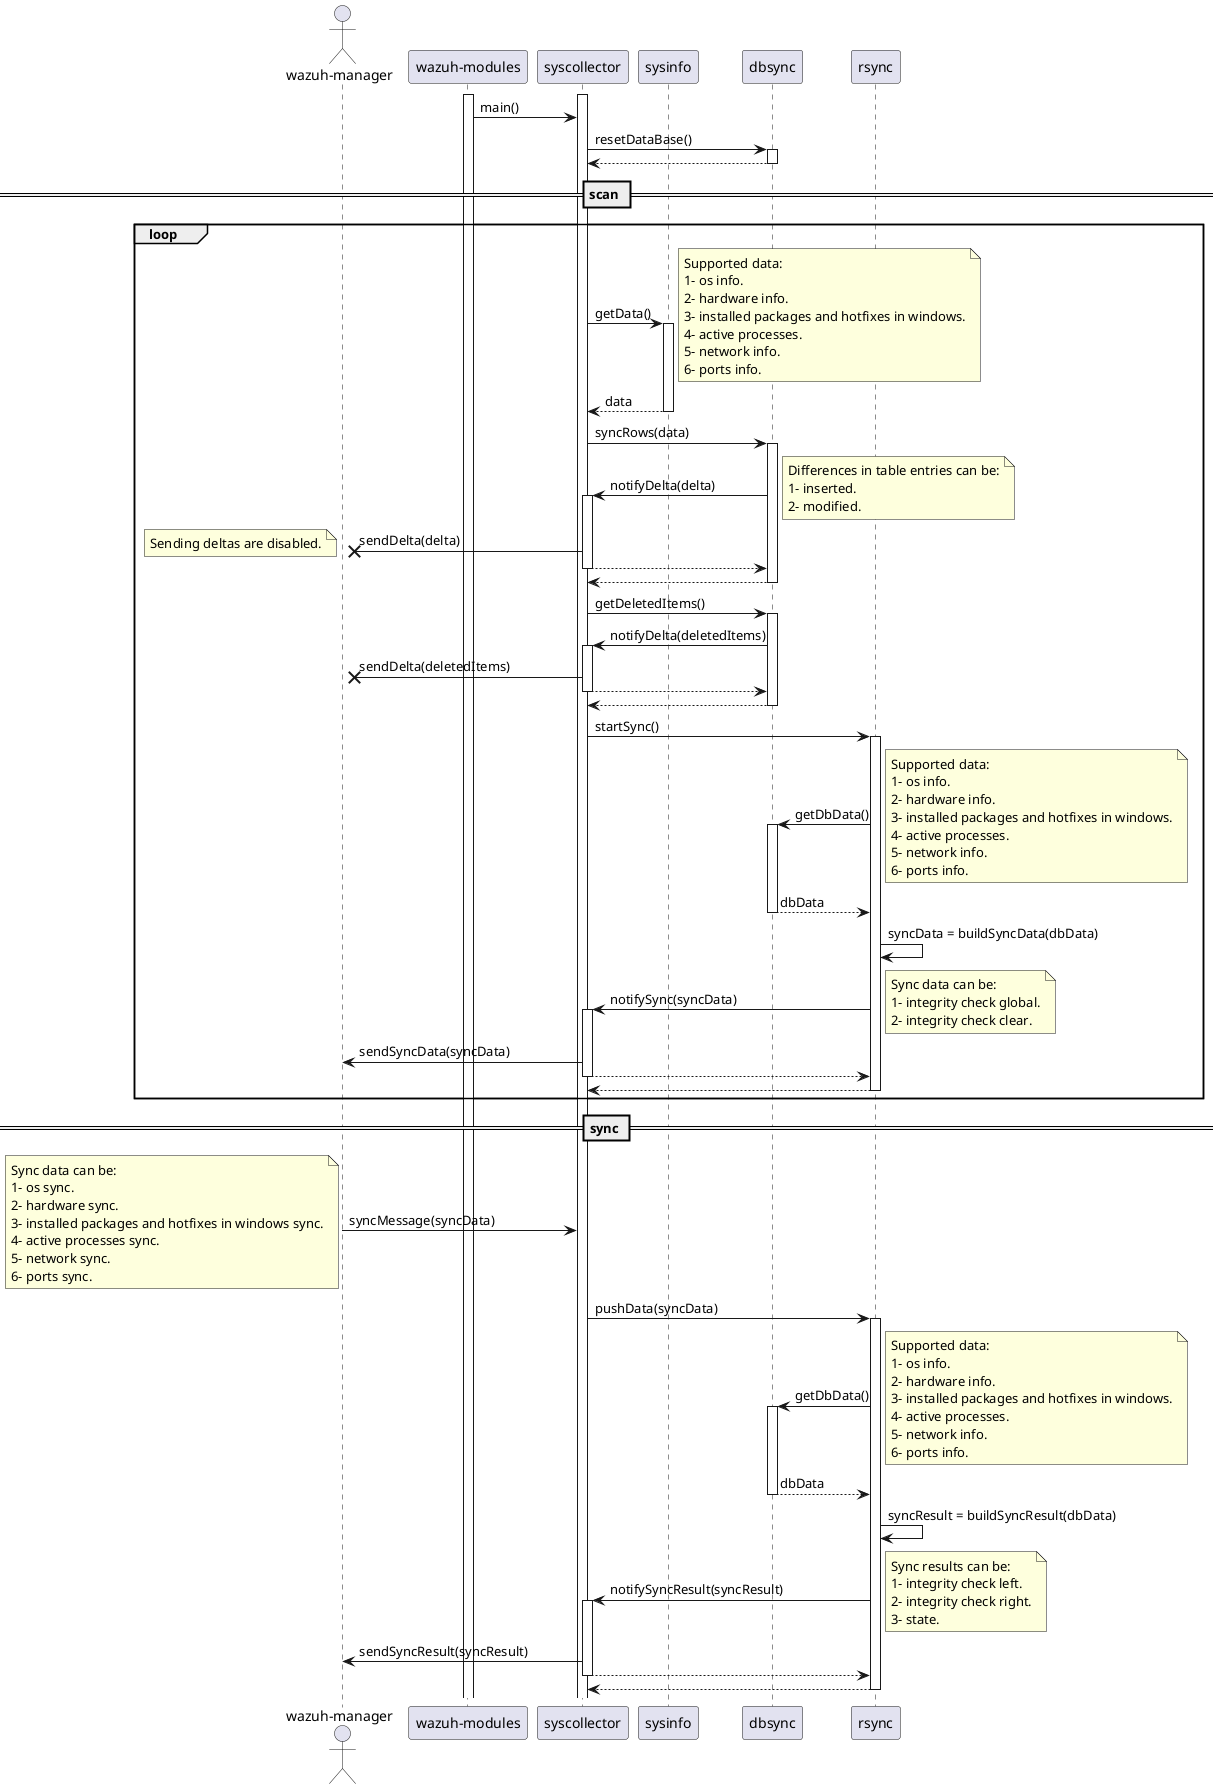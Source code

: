 ' Copyright (C) 2015-2021, Wazuh Inc.
' Created by Wazuh, Inc. <info@wazuh.com>.
' This program is free software; you can redistribute it and/or modify it under the terms of GPLv2

@startuml syscollector-funcionality
actor "wazuh-manager" as manager
participant "wazuh-modules" as wmodules
participant syscollector as sysco
participant sysinfo as info
participant dbsync
participant rsync

wmodules++
sysco++
wmodules -> sysco : main()
sysco -> dbsync++ : resetDataBase()
sysco <-- dbsync--
== scan ==
loop 
sysco -> info++ : getData()
note right
Supported data:
1- os info.
2- hardware info.
3- installed packages and hotfixes in windows.
4- active processes.
5- network info.
6- ports info.
end note
sysco <-- info-- : data
sysco -> dbsync++ : syncRows(data)
dbsync -> sysco++ : notifyDelta(delta)
note right
Differences in table entries can be:
1- inserted.
2- modified.
end note
sysco ->X manager : sendDelta(delta)
note left
Sending deltas are disabled.
end note
sysco --> dbsync
sysco--
sysco <-- dbsync--
sysco -> dbsync++ : getDeletedItems()
dbsync -> sysco++ : notifyDelta(deletedItems)
sysco ->X manager : sendDelta(deletedItems)
dbsync <-- sysco--
sysco <-- dbsync--

sysco -> rsync++ : startSync()
rsync -> dbsync++ : getDbData()
note right
Supported data:
1- os info.
2- hardware info.
3- installed packages and hotfixes in windows.
4- active processes.
5- network info.
6- ports info.
end note
rsync <-- dbsync-- : dbData
rsync -> rsync : syncData = buildSyncData(dbData)
rsync -> sysco++ : notifySync(syncData)
note right
Sync data can be:
1- integrity check global.
2- integrity check clear.
end note
sysco -> manager : sendSyncData(syncData)
rsync <-- sysco--
sysco <-- rsync--
end
== sync ==
manager -> sysco : syncMessage(syncData)
note left
Sync data can be:
1- os sync.
2- hardware sync.
3- installed packages and hotfixes in windows sync.
4- active processes sync.
5- network sync.
6- ports sync.
end note
sysco -> rsync++ : pushData(syncData)
rsync -> dbsync++ : getDbData()
note right
Supported data:
1- os info.
2- hardware info.
3- installed packages and hotfixes in windows.
4- active processes.
5- network info.
6- ports info.
end note
rsync <-- dbsync-- : dbData
rsync -> rsync : syncResult = buildSyncResult(dbData)
rsync -> sysco++ : notifySyncResult(syncResult)
note right
Sync results can be:
1- integrity check left.
2- integrity check right.
3- state.
end note
sysco -> manager : sendSyncResult(syncResult)
rsync <-- sysco--
sysco <-- rsync--
@enduml